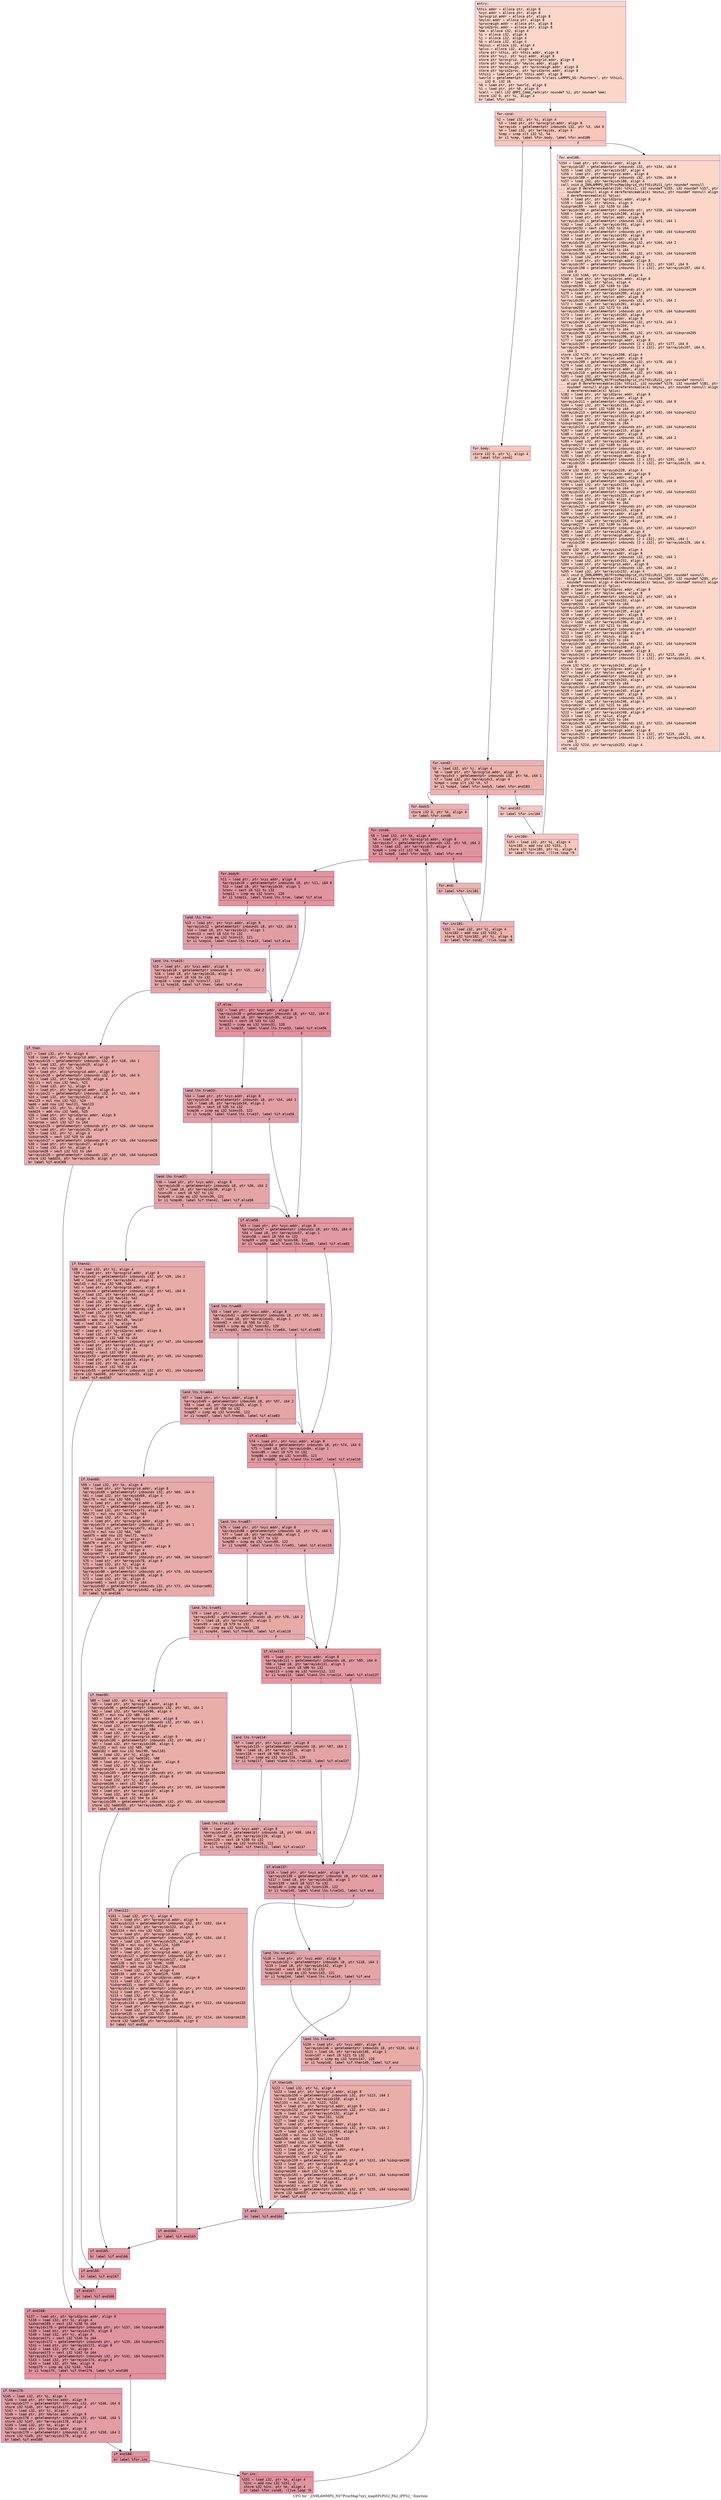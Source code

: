 digraph "CFG for '_ZN9LAMMPS_NS7ProcMap7xyz_mapEPcPiS2_PA2_iPPS2_' function" {
	label="CFG for '_ZN9LAMMPS_NS7ProcMap7xyz_mapEPcPiS2_PA2_iPPS2_' function";

	Node0x56099a54d480 [shape=record,color="#3d50c3ff", style=filled, fillcolor="#f6a38570" fontname="Courier",label="{entry:\l|  %this.addr = alloca ptr, align 8\l  %xyz.addr = alloca ptr, align 8\l  %procgrid.addr = alloca ptr, align 8\l  %myloc.addr = alloca ptr, align 8\l  %procneigh.addr = alloca ptr, align 8\l  %grid2proc.addr = alloca ptr, align 8\l  %me = alloca i32, align 4\l  %i = alloca i32, align 4\l  %j = alloca i32, align 4\l  %k = alloca i32, align 4\l  %minus = alloca i32, align 4\l  %plus = alloca i32, align 4\l  store ptr %this, ptr %this.addr, align 8\l  store ptr %xyz, ptr %xyz.addr, align 8\l  store ptr %procgrid, ptr %procgrid.addr, align 8\l  store ptr %myloc, ptr %myloc.addr, align 8\l  store ptr %procneigh, ptr %procneigh.addr, align 8\l  store ptr %grid2proc, ptr %grid2proc.addr, align 8\l  %this1 = load ptr, ptr %this.addr, align 8\l  %world = getelementptr inbounds %\"class.LAMMPS_NS::Pointers\", ptr %this1,\l... i32 0, i32 16\l  %0 = load ptr, ptr %world, align 8\l  %1 = load ptr, ptr %0, align 8\l  %call = call i32 @MPI_Comm_rank(ptr noundef %1, ptr noundef %me)\l  store i32 0, ptr %i, align 4\l  br label %for.cond\l}"];
	Node0x56099a54d480 -> Node0x56099a550af0[tooltip="entry -> for.cond\nProbability 100.00%" ];
	Node0x56099a550af0 [shape=record,color="#3d50c3ff", style=filled, fillcolor="#ec7f6370" fontname="Courier",label="{for.cond:\l|  %2 = load i32, ptr %i, align 4\l  %3 = load ptr, ptr %procgrid.addr, align 8\l  %arrayidx = getelementptr inbounds i32, ptr %3, i64 0\l  %4 = load i32, ptr %arrayidx, align 4\l  %cmp = icmp slt i32 %2, %4\l  br i1 %cmp, label %for.body, label %for.end186\l|{<s0>T|<s1>F}}"];
	Node0x56099a550af0:s0 -> Node0x56099a550ec0[tooltip="for.cond -> for.body\nProbability 96.88%" ];
	Node0x56099a550af0:s1 -> Node0x56099a550f40[tooltip="for.cond -> for.end186\nProbability 3.12%" ];
	Node0x56099a550ec0 [shape=record,color="#3d50c3ff", style=filled, fillcolor="#ec7f6370" fontname="Courier",label="{for.body:\l|  store i32 0, ptr %j, align 4\l  br label %for.cond2\l}"];
	Node0x56099a550ec0 -> Node0x56099a54de20[tooltip="for.body -> for.cond2\nProbability 100.00%" ];
	Node0x56099a54de20 [shape=record,color="#3d50c3ff", style=filled, fillcolor="#d6524470" fontname="Courier",label="{for.cond2:\l|  %5 = load i32, ptr %j, align 4\l  %6 = load ptr, ptr %procgrid.addr, align 8\l  %arrayidx3 = getelementptr inbounds i32, ptr %6, i64 1\l  %7 = load i32, ptr %arrayidx3, align 4\l  %cmp4 = icmp slt i32 %5, %7\l  br i1 %cmp4, label %for.body5, label %for.end183\l|{<s0>T|<s1>F}}"];
	Node0x56099a54de20:s0 -> Node0x56099a5585d0[tooltip="for.cond2 -> for.body5\nProbability 96.88%" ];
	Node0x56099a54de20:s1 -> Node0x56099a558650[tooltip="for.cond2 -> for.end183\nProbability 3.12%" ];
	Node0x56099a5585d0 [shape=record,color="#3d50c3ff", style=filled, fillcolor="#d6524470" fontname="Courier",label="{for.body5:\l|  store i32 0, ptr %k, align 4\l  br label %for.cond6\l}"];
	Node0x56099a5585d0 -> Node0x56099a558820[tooltip="for.body5 -> for.cond6\nProbability 100.00%" ];
	Node0x56099a558820 [shape=record,color="#b70d28ff", style=filled, fillcolor="#b70d2870" fontname="Courier",label="{for.cond6:\l|  %8 = load i32, ptr %k, align 4\l  %9 = load ptr, ptr %procgrid.addr, align 8\l  %arrayidx7 = getelementptr inbounds i32, ptr %9, i64 2\l  %10 = load i32, ptr %arrayidx7, align 4\l  %cmp8 = icmp slt i32 %8, %10\l  br i1 %cmp8, label %for.body9, label %for.end\l|{<s0>T|<s1>F}}"];
	Node0x56099a558820:s0 -> Node0x56099a558c10[tooltip="for.cond6 -> for.body9\nProbability 96.88%" ];
	Node0x56099a558820:s1 -> Node0x56099a558c90[tooltip="for.cond6 -> for.end\nProbability 3.12%" ];
	Node0x56099a558c10 [shape=record,color="#b70d28ff", style=filled, fillcolor="#b70d2870" fontname="Courier",label="{for.body9:\l|  %11 = load ptr, ptr %xyz.addr, align 8\l  %arrayidx10 = getelementptr inbounds i8, ptr %11, i64 0\l  %12 = load i8, ptr %arrayidx10, align 1\l  %conv = sext i8 %12 to i32\l  %cmp11 = icmp eq i32 %conv, 120\l  br i1 %cmp11, label %land.lhs.true, label %if.else\l|{<s0>T|<s1>F}}"];
	Node0x56099a558c10:s0 -> Node0x56099a5590f0[tooltip="for.body9 -> land.lhs.true\nProbability 50.00%" ];
	Node0x56099a558c10:s1 -> Node0x56099a559170[tooltip="for.body9 -> if.else\nProbability 50.00%" ];
	Node0x56099a5590f0 [shape=record,color="#3d50c3ff", style=filled, fillcolor="#be242e70" fontname="Courier",label="{land.lhs.true:\l|  %13 = load ptr, ptr %xyz.addr, align 8\l  %arrayidx12 = getelementptr inbounds i8, ptr %13, i64 1\l  %14 = load i8, ptr %arrayidx12, align 1\l  %conv13 = sext i8 %14 to i32\l  %cmp14 = icmp eq i32 %conv13, 121\l  br i1 %cmp14, label %land.lhs.true15, label %if.else\l|{<s0>T|<s1>F}}"];
	Node0x56099a5590f0:s0 -> Node0x56099a559630[tooltip="land.lhs.true -> land.lhs.true15\nProbability 50.00%" ];
	Node0x56099a5590f0:s1 -> Node0x56099a559170[tooltip="land.lhs.true -> if.else\nProbability 50.00%" ];
	Node0x56099a559630 [shape=record,color="#3d50c3ff", style=filled, fillcolor="#c5333470" fontname="Courier",label="{land.lhs.true15:\l|  %15 = load ptr, ptr %xyz.addr, align 8\l  %arrayidx16 = getelementptr inbounds i8, ptr %15, i64 2\l  %16 = load i8, ptr %arrayidx16, align 1\l  %conv17 = sext i8 %16 to i32\l  %cmp18 = icmp eq i32 %conv17, 122\l  br i1 %cmp18, label %if.then, label %if.else\l|{<s0>T|<s1>F}}"];
	Node0x56099a559630:s0 -> Node0x56099a557f90[tooltip="land.lhs.true15 -> if.then\nProbability 50.00%" ];
	Node0x56099a559630:s1 -> Node0x56099a559170[tooltip="land.lhs.true15 -> if.else\nProbability 50.00%" ];
	Node0x56099a557f90 [shape=record,color="#3d50c3ff", style=filled, fillcolor="#cc403a70" fontname="Courier",label="{if.then:\l|  %17 = load i32, ptr %k, align 4\l  %18 = load ptr, ptr %procgrid.addr, align 8\l  %arrayidx19 = getelementptr inbounds i32, ptr %18, i64 1\l  %19 = load i32, ptr %arrayidx19, align 4\l  %mul = mul nsw i32 %17, %19\l  %20 = load ptr, ptr %procgrid.addr, align 8\l  %arrayidx20 = getelementptr inbounds i32, ptr %20, i64 0\l  %21 = load i32, ptr %arrayidx20, align 4\l  %mul21 = mul nsw i32 %mul, %21\l  %22 = load i32, ptr %j, align 4\l  %23 = load ptr, ptr %procgrid.addr, align 8\l  %arrayidx22 = getelementptr inbounds i32, ptr %23, i64 0\l  %24 = load i32, ptr %arrayidx22, align 4\l  %mul23 = mul nsw i32 %22, %24\l  %add = add nsw i32 %mul21, %mul23\l  %25 = load i32, ptr %i, align 4\l  %add24 = add nsw i32 %add, %25\l  %26 = load ptr, ptr %grid2proc.addr, align 8\l  %27 = load i32, ptr %i, align 4\l  %idxprom = sext i32 %27 to i64\l  %arrayidx25 = getelementptr inbounds ptr, ptr %26, i64 %idxprom\l  %28 = load ptr, ptr %arrayidx25, align 8\l  %29 = load i32, ptr %j, align 4\l  %idxprom26 = sext i32 %29 to i64\l  %arrayidx27 = getelementptr inbounds ptr, ptr %28, i64 %idxprom26\l  %30 = load ptr, ptr %arrayidx27, align 8\l  %31 = load i32, ptr %k, align 4\l  %idxprom28 = sext i32 %31 to i64\l  %arrayidx29 = getelementptr inbounds i32, ptr %30, i64 %idxprom28\l  store i32 %add24, ptr %arrayidx29, align 4\l  br label %if.end168\l}"];
	Node0x56099a557f90 -> Node0x56099a55b110[tooltip="if.then -> if.end168\nProbability 100.00%" ];
	Node0x56099a559170 [shape=record,color="#b70d28ff", style=filled, fillcolor="#b70d2870" fontname="Courier",label="{if.else:\l|  %32 = load ptr, ptr %xyz.addr, align 8\l  %arrayidx30 = getelementptr inbounds i8, ptr %32, i64 0\l  %33 = load i8, ptr %arrayidx30, align 1\l  %conv31 = sext i8 %33 to i32\l  %cmp32 = icmp eq i32 %conv31, 120\l  br i1 %cmp32, label %land.lhs.true33, label %if.else56\l|{<s0>T|<s1>F}}"];
	Node0x56099a559170:s0 -> Node0x56099a55b510[tooltip="if.else -> land.lhs.true33\nProbability 50.00%" ];
	Node0x56099a559170:s1 -> Node0x56099a55b590[tooltip="if.else -> if.else56\nProbability 50.00%" ];
	Node0x56099a55b510 [shape=record,color="#3d50c3ff", style=filled, fillcolor="#be242e70" fontname="Courier",label="{land.lhs.true33:\l|  %34 = load ptr, ptr %xyz.addr, align 8\l  %arrayidx34 = getelementptr inbounds i8, ptr %34, i64 1\l  %35 = load i8, ptr %arrayidx34, align 1\l  %conv35 = sext i8 %35 to i32\l  %cmp36 = icmp eq i32 %conv35, 122\l  br i1 %cmp36, label %land.lhs.true37, label %if.else56\l|{<s0>T|<s1>F}}"];
	Node0x56099a55b510:s0 -> Node0x56099a55ba30[tooltip="land.lhs.true33 -> land.lhs.true37\nProbability 50.00%" ];
	Node0x56099a55b510:s1 -> Node0x56099a55b590[tooltip="land.lhs.true33 -> if.else56\nProbability 50.00%" ];
	Node0x56099a55ba30 [shape=record,color="#3d50c3ff", style=filled, fillcolor="#c5333470" fontname="Courier",label="{land.lhs.true37:\l|  %36 = load ptr, ptr %xyz.addr, align 8\l  %arrayidx38 = getelementptr inbounds i8, ptr %36, i64 2\l  %37 = load i8, ptr %arrayidx38, align 1\l  %conv39 = sext i8 %37 to i32\l  %cmp40 = icmp eq i32 %conv39, 121\l  br i1 %cmp40, label %if.then41, label %if.else56\l|{<s0>T|<s1>F}}"];
	Node0x56099a55ba30:s0 -> Node0x56099a55be70[tooltip="land.lhs.true37 -> if.then41\nProbability 50.00%" ];
	Node0x56099a55ba30:s1 -> Node0x56099a55b590[tooltip="land.lhs.true37 -> if.else56\nProbability 50.00%" ];
	Node0x56099a55be70 [shape=record,color="#3d50c3ff", style=filled, fillcolor="#cc403a70" fontname="Courier",label="{if.then41:\l|  %38 = load i32, ptr %j, align 4\l  %39 = load ptr, ptr %procgrid.addr, align 8\l  %arrayidx42 = getelementptr inbounds i32, ptr %39, i64 2\l  %40 = load i32, ptr %arrayidx42, align 4\l  %mul43 = mul nsw i32 %38, %40\l  %41 = load ptr, ptr %procgrid.addr, align 8\l  %arrayidx44 = getelementptr inbounds i32, ptr %41, i64 0\l  %42 = load i32, ptr %arrayidx44, align 4\l  %mul45 = mul nsw i32 %mul43, %42\l  %43 = load i32, ptr %k, align 4\l  %44 = load ptr, ptr %procgrid.addr, align 8\l  %arrayidx46 = getelementptr inbounds i32, ptr %44, i64 0\l  %45 = load i32, ptr %arrayidx46, align 4\l  %mul47 = mul nsw i32 %43, %45\l  %add48 = add nsw i32 %mul45, %mul47\l  %46 = load i32, ptr %i, align 4\l  %add49 = add nsw i32 %add48, %46\l  %47 = load ptr, ptr %grid2proc.addr, align 8\l  %48 = load i32, ptr %i, align 4\l  %idxprom50 = sext i32 %48 to i64\l  %arrayidx51 = getelementptr inbounds ptr, ptr %47, i64 %idxprom50\l  %49 = load ptr, ptr %arrayidx51, align 8\l  %50 = load i32, ptr %j, align 4\l  %idxprom52 = sext i32 %50 to i64\l  %arrayidx53 = getelementptr inbounds ptr, ptr %49, i64 %idxprom52\l  %51 = load ptr, ptr %arrayidx53, align 8\l  %52 = load i32, ptr %k, align 4\l  %idxprom54 = sext i32 %52 to i64\l  %arrayidx55 = getelementptr inbounds i32, ptr %51, i64 %idxprom54\l  store i32 %add49, ptr %arrayidx55, align 4\l  br label %if.end167\l}"];
	Node0x56099a55be70 -> Node0x56099a55da00[tooltip="if.then41 -> if.end167\nProbability 100.00%" ];
	Node0x56099a55b590 [shape=record,color="#b70d28ff", style=filled, fillcolor="#bb1b2c70" fontname="Courier",label="{if.else56:\l|  %53 = load ptr, ptr %xyz.addr, align 8\l  %arrayidx57 = getelementptr inbounds i8, ptr %53, i64 0\l  %54 = load i8, ptr %arrayidx57, align 1\l  %conv58 = sext i8 %54 to i32\l  %cmp59 = icmp eq i32 %conv58, 121\l  br i1 %cmp59, label %land.lhs.true60, label %if.else83\l|{<s0>T|<s1>F}}"];
	Node0x56099a55b590:s0 -> Node0x56099a55de00[tooltip="if.else56 -> land.lhs.true60\nProbability 50.00%" ];
	Node0x56099a55b590:s1 -> Node0x56099a559aa0[tooltip="if.else56 -> if.else83\nProbability 50.00%" ];
	Node0x56099a55de00 [shape=record,color="#3d50c3ff", style=filled, fillcolor="#c32e3170" fontname="Courier",label="{land.lhs.true60:\l|  %55 = load ptr, ptr %xyz.addr, align 8\l  %arrayidx61 = getelementptr inbounds i8, ptr %55, i64 1\l  %56 = load i8, ptr %arrayidx61, align 1\l  %conv62 = sext i8 %56 to i32\l  %cmp63 = icmp eq i32 %conv62, 120\l  br i1 %cmp63, label %land.lhs.true64, label %if.else83\l|{<s0>T|<s1>F}}"];
	Node0x56099a55de00:s0 -> Node0x56099a559f40[tooltip="land.lhs.true60 -> land.lhs.true64\nProbability 50.00%" ];
	Node0x56099a55de00:s1 -> Node0x56099a559aa0[tooltip="land.lhs.true60 -> if.else83\nProbability 50.00%" ];
	Node0x56099a559f40 [shape=record,color="#3d50c3ff", style=filled, fillcolor="#c5333470" fontname="Courier",label="{land.lhs.true64:\l|  %57 = load ptr, ptr %xyz.addr, align 8\l  %arrayidx65 = getelementptr inbounds i8, ptr %57, i64 2\l  %58 = load i8, ptr %arrayidx65, align 1\l  %conv66 = sext i8 %58 to i32\l  %cmp67 = icmp eq i32 %conv66, 122\l  br i1 %cmp67, label %if.then68, label %if.else83\l|{<s0>T|<s1>F}}"];
	Node0x56099a559f40:s0 -> Node0x56099a55ed60[tooltip="land.lhs.true64 -> if.then68\nProbability 50.00%" ];
	Node0x56099a559f40:s1 -> Node0x56099a559aa0[tooltip="land.lhs.true64 -> if.else83\nProbability 50.00%" ];
	Node0x56099a55ed60 [shape=record,color="#3d50c3ff", style=filled, fillcolor="#cc403a70" fontname="Courier",label="{if.then68:\l|  %59 = load i32, ptr %k, align 4\l  %60 = load ptr, ptr %procgrid.addr, align 8\l  %arrayidx69 = getelementptr inbounds i32, ptr %60, i64 0\l  %61 = load i32, ptr %arrayidx69, align 4\l  %mul70 = mul nsw i32 %59, %61\l  %62 = load ptr, ptr %procgrid.addr, align 8\l  %arrayidx71 = getelementptr inbounds i32, ptr %62, i64 1\l  %63 = load i32, ptr %arrayidx71, align 4\l  %mul72 = mul nsw i32 %mul70, %63\l  %64 = load i32, ptr %i, align 4\l  %65 = load ptr, ptr %procgrid.addr, align 8\l  %arrayidx73 = getelementptr inbounds i32, ptr %65, i64 1\l  %66 = load i32, ptr %arrayidx73, align 4\l  %mul74 = mul nsw i32 %64, %66\l  %add75 = add nsw i32 %mul72, %mul74\l  %67 = load i32, ptr %j, align 4\l  %add76 = add nsw i32 %add75, %67\l  %68 = load ptr, ptr %grid2proc.addr, align 8\l  %69 = load i32, ptr %i, align 4\l  %idxprom77 = sext i32 %69 to i64\l  %arrayidx78 = getelementptr inbounds ptr, ptr %68, i64 %idxprom77\l  %70 = load ptr, ptr %arrayidx78, align 8\l  %71 = load i32, ptr %j, align 4\l  %idxprom79 = sext i32 %71 to i64\l  %arrayidx80 = getelementptr inbounds ptr, ptr %70, i64 %idxprom79\l  %72 = load ptr, ptr %arrayidx80, align 8\l  %73 = load i32, ptr %k, align 4\l  %idxprom81 = sext i32 %73 to i64\l  %arrayidx82 = getelementptr inbounds i32, ptr %72, i64 %idxprom81\l  store i32 %add76, ptr %arrayidx82, align 4\l  br label %if.end166\l}"];
	Node0x56099a55ed60 -> Node0x56099a5600e0[tooltip="if.then68 -> if.end166\nProbability 100.00%" ];
	Node0x56099a559aa0 [shape=record,color="#b70d28ff", style=filled, fillcolor="#bb1b2c70" fontname="Courier",label="{if.else83:\l|  %74 = load ptr, ptr %xyz.addr, align 8\l  %arrayidx84 = getelementptr inbounds i8, ptr %74, i64 0\l  %75 = load i8, ptr %arrayidx84, align 1\l  %conv85 = sext i8 %75 to i32\l  %cmp86 = icmp eq i32 %conv85, 121\l  br i1 %cmp86, label %land.lhs.true87, label %if.else110\l|{<s0>T|<s1>F}}"];
	Node0x56099a559aa0:s0 -> Node0x56099a5604e0[tooltip="if.else83 -> land.lhs.true87\nProbability 50.00%" ];
	Node0x56099a559aa0:s1 -> Node0x56099a560560[tooltip="if.else83 -> if.else110\nProbability 50.00%" ];
	Node0x56099a5604e0 [shape=record,color="#3d50c3ff", style=filled, fillcolor="#c32e3170" fontname="Courier",label="{land.lhs.true87:\l|  %76 = load ptr, ptr %xyz.addr, align 8\l  %arrayidx88 = getelementptr inbounds i8, ptr %76, i64 1\l  %77 = load i8, ptr %arrayidx88, align 1\l  %conv89 = sext i8 %77 to i32\l  %cmp90 = icmp eq i32 %conv89, 122\l  br i1 %cmp90, label %land.lhs.true91, label %if.else110\l|{<s0>T|<s1>F}}"];
	Node0x56099a5604e0:s0 -> Node0x56099a560a00[tooltip="land.lhs.true87 -> land.lhs.true91\nProbability 50.00%" ];
	Node0x56099a5604e0:s1 -> Node0x56099a560560[tooltip="land.lhs.true87 -> if.else110\nProbability 50.00%" ];
	Node0x56099a560a00 [shape=record,color="#3d50c3ff", style=filled, fillcolor="#ca3b3770" fontname="Courier",label="{land.lhs.true91:\l|  %78 = load ptr, ptr %xyz.addr, align 8\l  %arrayidx92 = getelementptr inbounds i8, ptr %78, i64 2\l  %79 = load i8, ptr %arrayidx92, align 1\l  %conv93 = sext i8 %79 to i32\l  %cmp94 = icmp eq i32 %conv93, 120\l  br i1 %cmp94, label %if.then95, label %if.else110\l|{<s0>T|<s1>F}}"];
	Node0x56099a560a00:s0 -> Node0x56099a560e40[tooltip="land.lhs.true91 -> if.then95\nProbability 50.00%" ];
	Node0x56099a560a00:s1 -> Node0x56099a560560[tooltip="land.lhs.true91 -> if.else110\nProbability 50.00%" ];
	Node0x56099a560e40 [shape=record,color="#3d50c3ff", style=filled, fillcolor="#d0473d70" fontname="Courier",label="{if.then95:\l|  %80 = load i32, ptr %i, align 4\l  %81 = load ptr, ptr %procgrid.addr, align 8\l  %arrayidx96 = getelementptr inbounds i32, ptr %81, i64 2\l  %82 = load i32, ptr %arrayidx96, align 4\l  %mul97 = mul nsw i32 %80, %82\l  %83 = load ptr, ptr %procgrid.addr, align 8\l  %arrayidx98 = getelementptr inbounds i32, ptr %83, i64 1\l  %84 = load i32, ptr %arrayidx98, align 4\l  %mul99 = mul nsw i32 %mul97, %84\l  %85 = load i32, ptr %k, align 4\l  %86 = load ptr, ptr %procgrid.addr, align 8\l  %arrayidx100 = getelementptr inbounds i32, ptr %86, i64 1\l  %87 = load i32, ptr %arrayidx100, align 4\l  %mul101 = mul nsw i32 %85, %87\l  %add102 = add nsw i32 %mul99, %mul101\l  %88 = load i32, ptr %j, align 4\l  %add103 = add nsw i32 %add102, %88\l  %89 = load ptr, ptr %grid2proc.addr, align 8\l  %90 = load i32, ptr %i, align 4\l  %idxprom104 = sext i32 %90 to i64\l  %arrayidx105 = getelementptr inbounds ptr, ptr %89, i64 %idxprom104\l  %91 = load ptr, ptr %arrayidx105, align 8\l  %92 = load i32, ptr %j, align 4\l  %idxprom106 = sext i32 %92 to i64\l  %arrayidx107 = getelementptr inbounds ptr, ptr %91, i64 %idxprom106\l  %93 = load ptr, ptr %arrayidx107, align 8\l  %94 = load i32, ptr %k, align 4\l  %idxprom108 = sext i32 %94 to i64\l  %arrayidx109 = getelementptr inbounds i32, ptr %93, i64 %idxprom108\l  store i32 %add103, ptr %arrayidx109, align 4\l  br label %if.end165\l}"];
	Node0x56099a560e40 -> Node0x56099a5621c0[tooltip="if.then95 -> if.end165\nProbability 100.00%" ];
	Node0x56099a560560 [shape=record,color="#b70d28ff", style=filled, fillcolor="#bb1b2c70" fontname="Courier",label="{if.else110:\l|  %95 = load ptr, ptr %xyz.addr, align 8\l  %arrayidx111 = getelementptr inbounds i8, ptr %95, i64 0\l  %96 = load i8, ptr %arrayidx111, align 1\l  %conv112 = sext i8 %96 to i32\l  %cmp113 = icmp eq i32 %conv112, 122\l  br i1 %cmp113, label %land.lhs.true114, label %if.else137\l|{<s0>T|<s1>F}}"];
	Node0x56099a560560:s0 -> Node0x56099a55cd40[tooltip="if.else110 -> land.lhs.true114\nProbability 50.00%" ];
	Node0x56099a560560:s1 -> Node0x56099a55cde0[tooltip="if.else110 -> if.else137\nProbability 50.00%" ];
	Node0x56099a55cd40 [shape=record,color="#3d50c3ff", style=filled, fillcolor="#c32e3170" fontname="Courier",label="{land.lhs.true114:\l|  %97 = load ptr, ptr %xyz.addr, align 8\l  %arrayidx115 = getelementptr inbounds i8, ptr %97, i64 1\l  %98 = load i8, ptr %arrayidx115, align 1\l  %conv116 = sext i8 %98 to i32\l  %cmp117 = icmp eq i32 %conv116, 120\l  br i1 %cmp117, label %land.lhs.true118, label %if.else137\l|{<s0>T|<s1>F}}"];
	Node0x56099a55cd40:s0 -> Node0x56099a563340[tooltip="land.lhs.true114 -> land.lhs.true118\nProbability 50.00%" ];
	Node0x56099a55cd40:s1 -> Node0x56099a55cde0[tooltip="land.lhs.true114 -> if.else137\nProbability 50.00%" ];
	Node0x56099a563340 [shape=record,color="#3d50c3ff", style=filled, fillcolor="#ca3b3770" fontname="Courier",label="{land.lhs.true118:\l|  %99 = load ptr, ptr %xyz.addr, align 8\l  %arrayidx119 = getelementptr inbounds i8, ptr %99, i64 2\l  %100 = load i8, ptr %arrayidx119, align 1\l  %conv120 = sext i8 %100 to i32\l  %cmp121 = icmp eq i32 %conv120, 121\l  br i1 %cmp121, label %if.then122, label %if.else137\l|{<s0>T|<s1>F}}"];
	Node0x56099a563340:s0 -> Node0x56099a563750[tooltip="land.lhs.true118 -> if.then122\nProbability 50.00%" ];
	Node0x56099a563340:s1 -> Node0x56099a55cde0[tooltip="land.lhs.true118 -> if.else137\nProbability 50.00%" ];
	Node0x56099a563750 [shape=record,color="#3d50c3ff", style=filled, fillcolor="#d0473d70" fontname="Courier",label="{if.then122:\l|  %101 = load i32, ptr %j, align 4\l  %102 = load ptr, ptr %procgrid.addr, align 8\l  %arrayidx123 = getelementptr inbounds i32, ptr %102, i64 0\l  %103 = load i32, ptr %arrayidx123, align 4\l  %mul124 = mul nsw i32 %101, %103\l  %104 = load ptr, ptr %procgrid.addr, align 8\l  %arrayidx125 = getelementptr inbounds i32, ptr %104, i64 2\l  %105 = load i32, ptr %arrayidx125, align 4\l  %mul126 = mul nsw i32 %mul124, %105\l  %106 = load i32, ptr %i, align 4\l  %107 = load ptr, ptr %procgrid.addr, align 8\l  %arrayidx127 = getelementptr inbounds i32, ptr %107, i64 2\l  %108 = load i32, ptr %arrayidx127, align 4\l  %mul128 = mul nsw i32 %106, %108\l  %add129 = add nsw i32 %mul126, %mul128\l  %109 = load i32, ptr %k, align 4\l  %add130 = add nsw i32 %add129, %109\l  %110 = load ptr, ptr %grid2proc.addr, align 8\l  %111 = load i32, ptr %i, align 4\l  %idxprom131 = sext i32 %111 to i64\l  %arrayidx132 = getelementptr inbounds ptr, ptr %110, i64 %idxprom131\l  %112 = load ptr, ptr %arrayidx132, align 8\l  %113 = load i32, ptr %j, align 4\l  %idxprom133 = sext i32 %113 to i64\l  %arrayidx134 = getelementptr inbounds ptr, ptr %112, i64 %idxprom133\l  %114 = load ptr, ptr %arrayidx134, align 8\l  %115 = load i32, ptr %k, align 4\l  %idxprom135 = sext i32 %115 to i64\l  %arrayidx136 = getelementptr inbounds i32, ptr %114, i64 %idxprom135\l  store i32 %add130, ptr %arrayidx136, align 4\l  br label %if.end164\l}"];
	Node0x56099a563750 -> Node0x56099a564aa0[tooltip="if.then122 -> if.end164\nProbability 100.00%" ];
	Node0x56099a55cde0 [shape=record,color="#3d50c3ff", style=filled, fillcolor="#be242e70" fontname="Courier",label="{if.else137:\l|  %116 = load ptr, ptr %xyz.addr, align 8\l  %arrayidx138 = getelementptr inbounds i8, ptr %116, i64 0\l  %117 = load i8, ptr %arrayidx138, align 1\l  %conv139 = sext i8 %117 to i32\l  %cmp140 = icmp eq i32 %conv139, 122\l  br i1 %cmp140, label %land.lhs.true141, label %if.end\l|{<s0>T|<s1>F}}"];
	Node0x56099a55cde0:s0 -> Node0x56099a564ed0[tooltip="if.else137 -> land.lhs.true141\nProbability 50.00%" ];
	Node0x56099a55cde0:s1 -> Node0x56099a564f70[tooltip="if.else137 -> if.end\nProbability 50.00%" ];
	Node0x56099a564ed0 [shape=record,color="#3d50c3ff", style=filled, fillcolor="#c5333470" fontname="Courier",label="{land.lhs.true141:\l|  %118 = load ptr, ptr %xyz.addr, align 8\l  %arrayidx142 = getelementptr inbounds i8, ptr %118, i64 1\l  %119 = load i8, ptr %arrayidx142, align 1\l  %conv143 = sext i8 %119 to i32\l  %cmp144 = icmp eq i32 %conv143, 121\l  br i1 %cmp144, label %land.lhs.true145, label %if.end\l|{<s0>T|<s1>F}}"];
	Node0x56099a564ed0:s0 -> Node0x56099a565410[tooltip="land.lhs.true141 -> land.lhs.true145\nProbability 50.00%" ];
	Node0x56099a564ed0:s1 -> Node0x56099a564f70[tooltip="land.lhs.true141 -> if.end\nProbability 50.00%" ];
	Node0x56099a565410 [shape=record,color="#3d50c3ff", style=filled, fillcolor="#cc403a70" fontname="Courier",label="{land.lhs.true145:\l|  %120 = load ptr, ptr %xyz.addr, align 8\l  %arrayidx146 = getelementptr inbounds i8, ptr %120, i64 2\l  %121 = load i8, ptr %arrayidx146, align 1\l  %conv147 = sext i8 %121 to i32\l  %cmp148 = icmp eq i32 %conv147, 120\l  br i1 %cmp148, label %if.then149, label %if.end\l|{<s0>T|<s1>F}}"];
	Node0x56099a565410:s0 -> Node0x56099a565820[tooltip="land.lhs.true145 -> if.then149\nProbability 50.00%" ];
	Node0x56099a565410:s1 -> Node0x56099a564f70[tooltip="land.lhs.true145 -> if.end\nProbability 50.00%" ];
	Node0x56099a565820 [shape=record,color="#3d50c3ff", style=filled, fillcolor="#d0473d70" fontname="Courier",label="{if.then149:\l|  %122 = load i32, ptr %i, align 4\l  %123 = load ptr, ptr %procgrid.addr, align 8\l  %arrayidx150 = getelementptr inbounds i32, ptr %123, i64 1\l  %124 = load i32, ptr %arrayidx150, align 4\l  %mul151 = mul nsw i32 %122, %124\l  %125 = load ptr, ptr %procgrid.addr, align 8\l  %arrayidx152 = getelementptr inbounds i32, ptr %125, i64 2\l  %126 = load i32, ptr %arrayidx152, align 4\l  %mul153 = mul nsw i32 %mul151, %126\l  %127 = load i32, ptr %j, align 4\l  %128 = load ptr, ptr %procgrid.addr, align 8\l  %arrayidx154 = getelementptr inbounds i32, ptr %128, i64 2\l  %129 = load i32, ptr %arrayidx154, align 4\l  %mul155 = mul nsw i32 %127, %129\l  %add156 = add nsw i32 %mul153, %mul155\l  %130 = load i32, ptr %k, align 4\l  %add157 = add nsw i32 %add156, %130\l  %131 = load ptr, ptr %grid2proc.addr, align 8\l  %132 = load i32, ptr %i, align 4\l  %idxprom158 = sext i32 %132 to i64\l  %arrayidx159 = getelementptr inbounds ptr, ptr %131, i64 %idxprom158\l  %133 = load ptr, ptr %arrayidx159, align 8\l  %134 = load i32, ptr %j, align 4\l  %idxprom160 = sext i32 %134 to i64\l  %arrayidx161 = getelementptr inbounds ptr, ptr %133, i64 %idxprom160\l  %135 = load ptr, ptr %arrayidx161, align 8\l  %136 = load i32, ptr %k, align 4\l  %idxprom162 = sext i32 %136 to i64\l  %arrayidx163 = getelementptr inbounds i32, ptr %135, i64 %idxprom162\l  store i32 %add157, ptr %arrayidx163, align 4\l  br label %if.end\l}"];
	Node0x56099a565820 -> Node0x56099a564f70[tooltip="if.then149 -> if.end\nProbability 100.00%" ];
	Node0x56099a564f70 [shape=record,color="#3d50c3ff", style=filled, fillcolor="#be242e70" fontname="Courier",label="{if.end:\l|  br label %if.end164\l}"];
	Node0x56099a564f70 -> Node0x56099a564aa0[tooltip="if.end -> if.end164\nProbability 100.00%" ];
	Node0x56099a564aa0 [shape=record,color="#b70d28ff", style=filled, fillcolor="#bb1b2c70" fontname="Courier",label="{if.end164:\l|  br label %if.end165\l}"];
	Node0x56099a564aa0 -> Node0x56099a5621c0[tooltip="if.end164 -> if.end165\nProbability 100.00%" ];
	Node0x56099a5621c0 [shape=record,color="#b70d28ff", style=filled, fillcolor="#bb1b2c70" fontname="Courier",label="{if.end165:\l|  br label %if.end166\l}"];
	Node0x56099a5621c0 -> Node0x56099a5600e0[tooltip="if.end165 -> if.end166\nProbability 100.00%" ];
	Node0x56099a5600e0 [shape=record,color="#b70d28ff", style=filled, fillcolor="#bb1b2c70" fontname="Courier",label="{if.end166:\l|  br label %if.end167\l}"];
	Node0x56099a5600e0 -> Node0x56099a55da00[tooltip="if.end166 -> if.end167\nProbability 100.00%" ];
	Node0x56099a55da00 [shape=record,color="#b70d28ff", style=filled, fillcolor="#b70d2870" fontname="Courier",label="{if.end167:\l|  br label %if.end168\l}"];
	Node0x56099a55da00 -> Node0x56099a55b110[tooltip="if.end167 -> if.end168\nProbability 100.00%" ];
	Node0x56099a55b110 [shape=record,color="#b70d28ff", style=filled, fillcolor="#b70d2870" fontname="Courier",label="{if.end168:\l|  %137 = load ptr, ptr %grid2proc.addr, align 8\l  %138 = load i32, ptr %i, align 4\l  %idxprom169 = sext i32 %138 to i64\l  %arrayidx170 = getelementptr inbounds ptr, ptr %137, i64 %idxprom169\l  %139 = load ptr, ptr %arrayidx170, align 8\l  %140 = load i32, ptr %j, align 4\l  %idxprom171 = sext i32 %140 to i64\l  %arrayidx172 = getelementptr inbounds ptr, ptr %139, i64 %idxprom171\l  %141 = load ptr, ptr %arrayidx172, align 8\l  %142 = load i32, ptr %k, align 4\l  %idxprom173 = sext i32 %142 to i64\l  %arrayidx174 = getelementptr inbounds i32, ptr %141, i64 %idxprom173\l  %143 = load i32, ptr %arrayidx174, align 4\l  %144 = load i32, ptr %me, align 4\l  %cmp175 = icmp eq i32 %143, %144\l  br i1 %cmp175, label %if.then176, label %if.end180\l|{<s0>T|<s1>F}}"];
	Node0x56099a55b110:s0 -> Node0x56099a568310[tooltip="if.end168 -> if.then176\nProbability 50.00%" ];
	Node0x56099a55b110:s1 -> Node0x56099a568390[tooltip="if.end168 -> if.end180\nProbability 50.00%" ];
	Node0x56099a568310 [shape=record,color="#3d50c3ff", style=filled, fillcolor="#be242e70" fontname="Courier",label="{if.then176:\l|  %145 = load i32, ptr %i, align 4\l  %146 = load ptr, ptr %myloc.addr, align 8\l  %arrayidx177 = getelementptr inbounds i32, ptr %146, i64 0\l  store i32 %145, ptr %arrayidx177, align 4\l  %147 = load i32, ptr %j, align 4\l  %148 = load ptr, ptr %myloc.addr, align 8\l  %arrayidx178 = getelementptr inbounds i32, ptr %148, i64 1\l  store i32 %147, ptr %arrayidx178, align 4\l  %149 = load i32, ptr %k, align 4\l  %150 = load ptr, ptr %myloc.addr, align 8\l  %arrayidx179 = getelementptr inbounds i32, ptr %150, i64 2\l  store i32 %149, ptr %arrayidx179, align 4\l  br label %if.end180\l}"];
	Node0x56099a568310 -> Node0x56099a568390[tooltip="if.then176 -> if.end180\nProbability 100.00%" ];
	Node0x56099a568390 [shape=record,color="#b70d28ff", style=filled, fillcolor="#b70d2870" fontname="Courier",label="{if.end180:\l|  br label %for.inc\l}"];
	Node0x56099a568390 -> Node0x56099a568c80[tooltip="if.end180 -> for.inc\nProbability 100.00%" ];
	Node0x56099a568c80 [shape=record,color="#b70d28ff", style=filled, fillcolor="#b70d2870" fontname="Courier",label="{for.inc:\l|  %151 = load i32, ptr %k, align 4\l  %inc = add nsw i32 %151, 1\l  store i32 %inc, ptr %k, align 4\l  br label %for.cond6, !llvm.loop !6\l}"];
	Node0x56099a568c80 -> Node0x56099a558820[tooltip="for.inc -> for.cond6\nProbability 100.00%" ];
	Node0x56099a558c90 [shape=record,color="#3d50c3ff", style=filled, fillcolor="#d6524470" fontname="Courier",label="{for.end:\l|  br label %for.inc181\l}"];
	Node0x56099a558c90 -> Node0x56099a569070[tooltip="for.end -> for.inc181\nProbability 100.00%" ];
	Node0x56099a569070 [shape=record,color="#3d50c3ff", style=filled, fillcolor="#d6524470" fontname="Courier",label="{for.inc181:\l|  %152 = load i32, ptr %j, align 4\l  %inc182 = add nsw i32 %152, 1\l  store i32 %inc182, ptr %j, align 4\l  br label %for.cond2, !llvm.loop !8\l}"];
	Node0x56099a569070 -> Node0x56099a54de20[tooltip="for.inc181 -> for.cond2\nProbability 100.00%" ];
	Node0x56099a558650 [shape=record,color="#3d50c3ff", style=filled, fillcolor="#ec7f6370" fontname="Courier",label="{for.end183:\l|  br label %for.inc184\l}"];
	Node0x56099a558650 -> Node0x56099a5694f0[tooltip="for.end183 -> for.inc184\nProbability 100.00%" ];
	Node0x56099a5694f0 [shape=record,color="#3d50c3ff", style=filled, fillcolor="#ec7f6370" fontname="Courier",label="{for.inc184:\l|  %153 = load i32, ptr %i, align 4\l  %inc185 = add nsw i32 %153, 1\l  store i32 %inc185, ptr %i, align 4\l  br label %for.cond, !llvm.loop !9\l}"];
	Node0x56099a5694f0 -> Node0x56099a550af0[tooltip="for.inc184 -> for.cond\nProbability 100.00%" ];
	Node0x56099a550f40 [shape=record,color="#3d50c3ff", style=filled, fillcolor="#f6a38570" fontname="Courier",label="{for.end186:\l|  %154 = load ptr, ptr %myloc.addr, align 8\l  %arrayidx187 = getelementptr inbounds i32, ptr %154, i64 0\l  %155 = load i32, ptr %arrayidx187, align 4\l  %156 = load ptr, ptr %procgrid.addr, align 8\l  %arrayidx188 = getelementptr inbounds i32, ptr %156, i64 0\l  %157 = load i32, ptr %arrayidx188, align 4\l  call void @_ZN9LAMMPS_NS7ProcMap10grid_shiftEiiRiS1_(ptr noundef nonnull\l... align 8 dereferenceable(216) %this1, i32 noundef %155, i32 noundef %157, ptr\l... noundef nonnull align 4 dereferenceable(4) %minus, ptr noundef nonnull align\l... 4 dereferenceable(4) %plus)\l  %158 = load ptr, ptr %grid2proc.addr, align 8\l  %159 = load i32, ptr %minus, align 4\l  %idxprom189 = sext i32 %159 to i64\l  %arrayidx190 = getelementptr inbounds ptr, ptr %158, i64 %idxprom189\l  %160 = load ptr, ptr %arrayidx190, align 8\l  %161 = load ptr, ptr %myloc.addr, align 8\l  %arrayidx191 = getelementptr inbounds i32, ptr %161, i64 1\l  %162 = load i32, ptr %arrayidx191, align 4\l  %idxprom192 = sext i32 %162 to i64\l  %arrayidx193 = getelementptr inbounds ptr, ptr %160, i64 %idxprom192\l  %163 = load ptr, ptr %arrayidx193, align 8\l  %164 = load ptr, ptr %myloc.addr, align 8\l  %arrayidx194 = getelementptr inbounds i32, ptr %164, i64 2\l  %165 = load i32, ptr %arrayidx194, align 4\l  %idxprom195 = sext i32 %165 to i64\l  %arrayidx196 = getelementptr inbounds i32, ptr %163, i64 %idxprom195\l  %166 = load i32, ptr %arrayidx196, align 4\l  %167 = load ptr, ptr %procneigh.addr, align 8\l  %arrayidx197 = getelementptr inbounds [2 x i32], ptr %167, i64 0\l  %arrayidx198 = getelementptr inbounds [2 x i32], ptr %arrayidx197, i64 0,\l... i64 0\l  store i32 %166, ptr %arrayidx198, align 4\l  %168 = load ptr, ptr %grid2proc.addr, align 8\l  %169 = load i32, ptr %plus, align 4\l  %idxprom199 = sext i32 %169 to i64\l  %arrayidx200 = getelementptr inbounds ptr, ptr %168, i64 %idxprom199\l  %170 = load ptr, ptr %arrayidx200, align 8\l  %171 = load ptr, ptr %myloc.addr, align 8\l  %arrayidx201 = getelementptr inbounds i32, ptr %171, i64 1\l  %172 = load i32, ptr %arrayidx201, align 4\l  %idxprom202 = sext i32 %172 to i64\l  %arrayidx203 = getelementptr inbounds ptr, ptr %170, i64 %idxprom202\l  %173 = load ptr, ptr %arrayidx203, align 8\l  %174 = load ptr, ptr %myloc.addr, align 8\l  %arrayidx204 = getelementptr inbounds i32, ptr %174, i64 2\l  %175 = load i32, ptr %arrayidx204, align 4\l  %idxprom205 = sext i32 %175 to i64\l  %arrayidx206 = getelementptr inbounds i32, ptr %173, i64 %idxprom205\l  %176 = load i32, ptr %arrayidx206, align 4\l  %177 = load ptr, ptr %procneigh.addr, align 8\l  %arrayidx207 = getelementptr inbounds [2 x i32], ptr %177, i64 0\l  %arrayidx208 = getelementptr inbounds [2 x i32], ptr %arrayidx207, i64 0,\l... i64 1\l  store i32 %176, ptr %arrayidx208, align 4\l  %178 = load ptr, ptr %myloc.addr, align 8\l  %arrayidx209 = getelementptr inbounds i32, ptr %178, i64 1\l  %179 = load i32, ptr %arrayidx209, align 4\l  %180 = load ptr, ptr %procgrid.addr, align 8\l  %arrayidx210 = getelementptr inbounds i32, ptr %180, i64 1\l  %181 = load i32, ptr %arrayidx210, align 4\l  call void @_ZN9LAMMPS_NS7ProcMap10grid_shiftEiiRiS1_(ptr noundef nonnull\l... align 8 dereferenceable(216) %this1, i32 noundef %179, i32 noundef %181, ptr\l... noundef nonnull align 4 dereferenceable(4) %minus, ptr noundef nonnull align\l... 4 dereferenceable(4) %plus)\l  %182 = load ptr, ptr %grid2proc.addr, align 8\l  %183 = load ptr, ptr %myloc.addr, align 8\l  %arrayidx211 = getelementptr inbounds i32, ptr %183, i64 0\l  %184 = load i32, ptr %arrayidx211, align 4\l  %idxprom212 = sext i32 %184 to i64\l  %arrayidx213 = getelementptr inbounds ptr, ptr %182, i64 %idxprom212\l  %185 = load ptr, ptr %arrayidx213, align 8\l  %186 = load i32, ptr %minus, align 4\l  %idxprom214 = sext i32 %186 to i64\l  %arrayidx215 = getelementptr inbounds ptr, ptr %185, i64 %idxprom214\l  %187 = load ptr, ptr %arrayidx215, align 8\l  %188 = load ptr, ptr %myloc.addr, align 8\l  %arrayidx216 = getelementptr inbounds i32, ptr %188, i64 2\l  %189 = load i32, ptr %arrayidx216, align 4\l  %idxprom217 = sext i32 %189 to i64\l  %arrayidx218 = getelementptr inbounds i32, ptr %187, i64 %idxprom217\l  %190 = load i32, ptr %arrayidx218, align 4\l  %191 = load ptr, ptr %procneigh.addr, align 8\l  %arrayidx219 = getelementptr inbounds [2 x i32], ptr %191, i64 1\l  %arrayidx220 = getelementptr inbounds [2 x i32], ptr %arrayidx219, i64 0,\l... i64 0\l  store i32 %190, ptr %arrayidx220, align 4\l  %192 = load ptr, ptr %grid2proc.addr, align 8\l  %193 = load ptr, ptr %myloc.addr, align 8\l  %arrayidx221 = getelementptr inbounds i32, ptr %193, i64 0\l  %194 = load i32, ptr %arrayidx221, align 4\l  %idxprom222 = sext i32 %194 to i64\l  %arrayidx223 = getelementptr inbounds ptr, ptr %192, i64 %idxprom222\l  %195 = load ptr, ptr %arrayidx223, align 8\l  %196 = load i32, ptr %plus, align 4\l  %idxprom224 = sext i32 %196 to i64\l  %arrayidx225 = getelementptr inbounds ptr, ptr %195, i64 %idxprom224\l  %197 = load ptr, ptr %arrayidx225, align 8\l  %198 = load ptr, ptr %myloc.addr, align 8\l  %arrayidx226 = getelementptr inbounds i32, ptr %198, i64 2\l  %199 = load i32, ptr %arrayidx226, align 4\l  %idxprom227 = sext i32 %199 to i64\l  %arrayidx228 = getelementptr inbounds i32, ptr %197, i64 %idxprom227\l  %200 = load i32, ptr %arrayidx228, align 4\l  %201 = load ptr, ptr %procneigh.addr, align 8\l  %arrayidx229 = getelementptr inbounds [2 x i32], ptr %201, i64 1\l  %arrayidx230 = getelementptr inbounds [2 x i32], ptr %arrayidx229, i64 0,\l... i64 1\l  store i32 %200, ptr %arrayidx230, align 4\l  %202 = load ptr, ptr %myloc.addr, align 8\l  %arrayidx231 = getelementptr inbounds i32, ptr %202, i64 2\l  %203 = load i32, ptr %arrayidx231, align 4\l  %204 = load ptr, ptr %procgrid.addr, align 8\l  %arrayidx232 = getelementptr inbounds i32, ptr %204, i64 2\l  %205 = load i32, ptr %arrayidx232, align 4\l  call void @_ZN9LAMMPS_NS7ProcMap10grid_shiftEiiRiS1_(ptr noundef nonnull\l... align 8 dereferenceable(216) %this1, i32 noundef %203, i32 noundef %205, ptr\l... noundef nonnull align 4 dereferenceable(4) %minus, ptr noundef nonnull align\l... 4 dereferenceable(4) %plus)\l  %206 = load ptr, ptr %grid2proc.addr, align 8\l  %207 = load ptr, ptr %myloc.addr, align 8\l  %arrayidx233 = getelementptr inbounds i32, ptr %207, i64 0\l  %208 = load i32, ptr %arrayidx233, align 4\l  %idxprom234 = sext i32 %208 to i64\l  %arrayidx235 = getelementptr inbounds ptr, ptr %206, i64 %idxprom234\l  %209 = load ptr, ptr %arrayidx235, align 8\l  %210 = load ptr, ptr %myloc.addr, align 8\l  %arrayidx236 = getelementptr inbounds i32, ptr %210, i64 1\l  %211 = load i32, ptr %arrayidx236, align 4\l  %idxprom237 = sext i32 %211 to i64\l  %arrayidx238 = getelementptr inbounds ptr, ptr %209, i64 %idxprom237\l  %212 = load ptr, ptr %arrayidx238, align 8\l  %213 = load i32, ptr %minus, align 4\l  %idxprom239 = sext i32 %213 to i64\l  %arrayidx240 = getelementptr inbounds i32, ptr %212, i64 %idxprom239\l  %214 = load i32, ptr %arrayidx240, align 4\l  %215 = load ptr, ptr %procneigh.addr, align 8\l  %arrayidx241 = getelementptr inbounds [2 x i32], ptr %215, i64 2\l  %arrayidx242 = getelementptr inbounds [2 x i32], ptr %arrayidx241, i64 0,\l... i64 0\l  store i32 %214, ptr %arrayidx242, align 4\l  %216 = load ptr, ptr %grid2proc.addr, align 8\l  %217 = load ptr, ptr %myloc.addr, align 8\l  %arrayidx243 = getelementptr inbounds i32, ptr %217, i64 0\l  %218 = load i32, ptr %arrayidx243, align 4\l  %idxprom244 = sext i32 %218 to i64\l  %arrayidx245 = getelementptr inbounds ptr, ptr %216, i64 %idxprom244\l  %219 = load ptr, ptr %arrayidx245, align 8\l  %220 = load ptr, ptr %myloc.addr, align 8\l  %arrayidx246 = getelementptr inbounds i32, ptr %220, i64 1\l  %221 = load i32, ptr %arrayidx246, align 4\l  %idxprom247 = sext i32 %221 to i64\l  %arrayidx248 = getelementptr inbounds ptr, ptr %219, i64 %idxprom247\l  %222 = load ptr, ptr %arrayidx248, align 8\l  %223 = load i32, ptr %plus, align 4\l  %idxprom249 = sext i32 %223 to i64\l  %arrayidx250 = getelementptr inbounds i32, ptr %222, i64 %idxprom249\l  %224 = load i32, ptr %arrayidx250, align 4\l  %225 = load ptr, ptr %procneigh.addr, align 8\l  %arrayidx251 = getelementptr inbounds [2 x i32], ptr %225, i64 2\l  %arrayidx252 = getelementptr inbounds [2 x i32], ptr %arrayidx251, i64 0,\l... i64 1\l  store i32 %224, ptr %arrayidx252, align 4\l  ret void\l}"];
}
